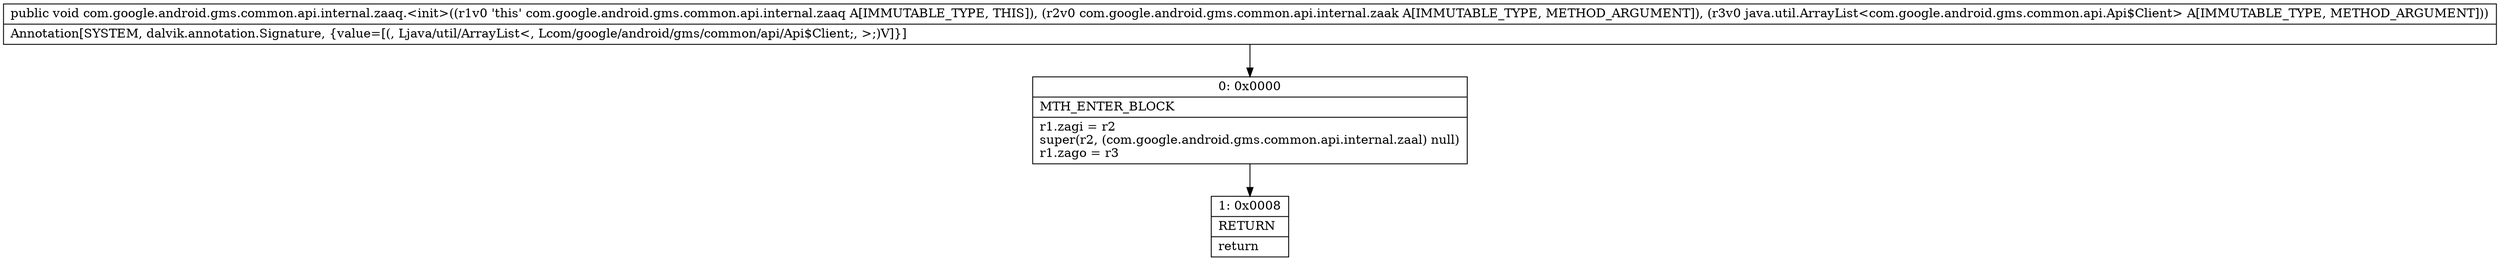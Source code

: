 digraph "CFG forcom.google.android.gms.common.api.internal.zaaq.\<init\>(Lcom\/google\/android\/gms\/common\/api\/internal\/zaak;Ljava\/util\/ArrayList;)V" {
Node_0 [shape=record,label="{0\:\ 0x0000|MTH_ENTER_BLOCK\l|r1.zagi = r2\lsuper(r2, (com.google.android.gms.common.api.internal.zaal) null)\lr1.zago = r3\l}"];
Node_1 [shape=record,label="{1\:\ 0x0008|RETURN\l|return\l}"];
MethodNode[shape=record,label="{public void com.google.android.gms.common.api.internal.zaaq.\<init\>((r1v0 'this' com.google.android.gms.common.api.internal.zaaq A[IMMUTABLE_TYPE, THIS]), (r2v0 com.google.android.gms.common.api.internal.zaak A[IMMUTABLE_TYPE, METHOD_ARGUMENT]), (r3v0 java.util.ArrayList\<com.google.android.gms.common.api.Api$Client\> A[IMMUTABLE_TYPE, METHOD_ARGUMENT]))  | Annotation[SYSTEM, dalvik.annotation.Signature, \{value=[(, Ljava\/util\/ArrayList\<, Lcom\/google\/android\/gms\/common\/api\/Api$Client;, \>;)V]\}]\l}"];
MethodNode -> Node_0;
Node_0 -> Node_1;
}


